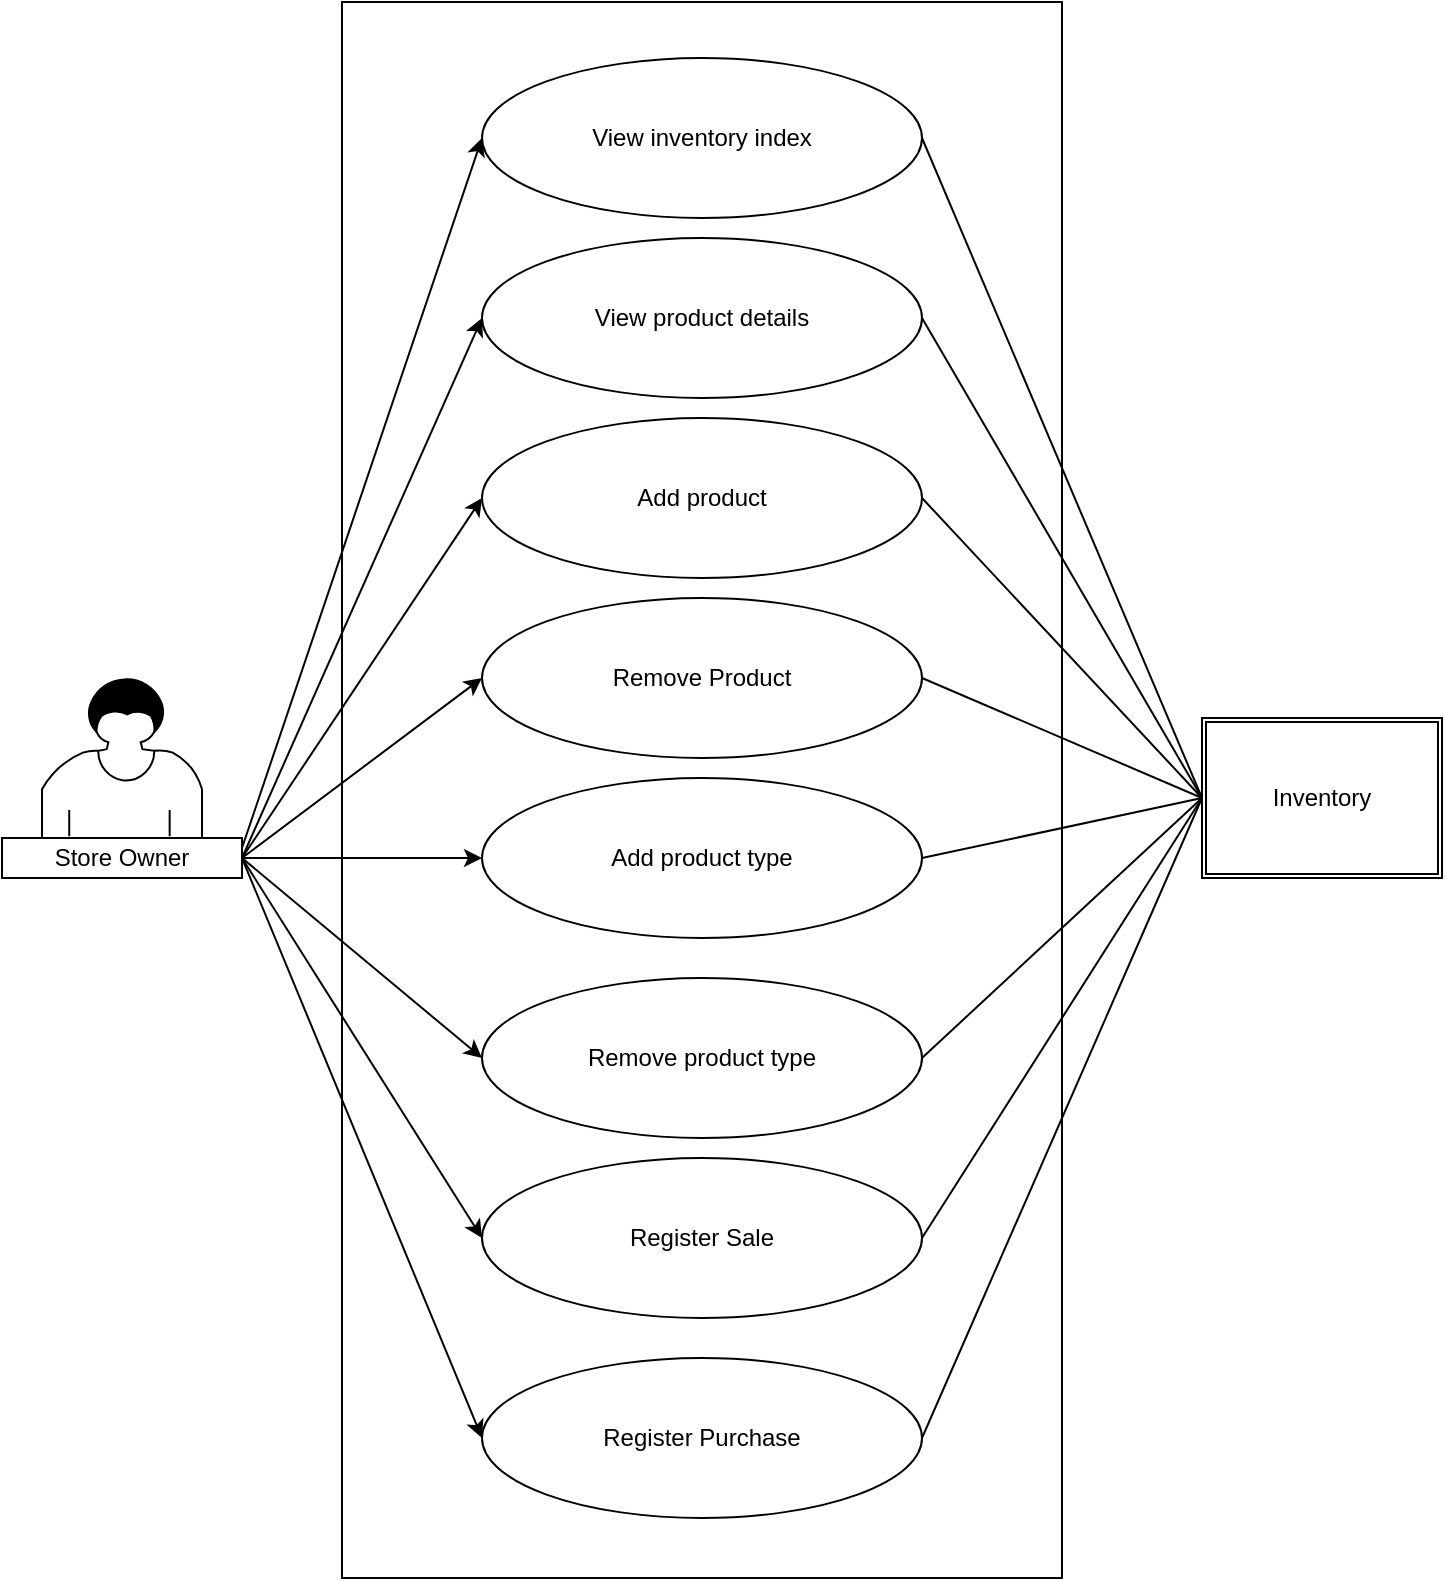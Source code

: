<mxfile version="10.9.5" type="device"><diagram id="7rgFEbdQQ4eOEHSuk6sq" name="Page-1"><mxGraphModel dx="946" dy="613" grid="1" gridSize="10" guides="1" tooltips="1" connect="1" arrows="1" fold="1" page="1" pageScale="1" pageWidth="827" pageHeight="1169" math="0" shadow="0"><root><mxCell id="0"/><mxCell id="1" parent="0"/><mxCell id="M5RMPcLaHE6gqZj6LvSn-3" value="" style="rounded=0;whiteSpace=wrap;html=1;" parent="1" vertex="1"><mxGeometry x="200" y="22" width="360" height="788" as="geometry"/></mxCell><mxCell id="M5RMPcLaHE6gqZj6LvSn-2" style="rounded=0;orthogonalLoop=1;jettySize=auto;html=1;entryX=0;entryY=0.5;entryDx=0;entryDy=0;exitX=1;exitY=0.25;exitDx=0;exitDy=0;" parent="1" source="M5RMPcLaHE6gqZj6LvSn-6" target="M5RMPcLaHE6gqZj6LvSn-4" edge="1"><mxGeometry relative="1" as="geometry"><mxPoint x="170" y="180" as="targetPoint"/></mxGeometry></mxCell><mxCell id="M5RMPcLaHE6gqZj6LvSn-1" value="" style="shape=mxgraph.bpmn.user_task;html=1;outlineConnect=0;" parent="1" vertex="1"><mxGeometry x="50" y="360" width="80" height="80" as="geometry"/></mxCell><mxCell id="M5RMPcLaHE6gqZj6LvSn-4" value="View inventory index" style="ellipse;whiteSpace=wrap;html=1;" parent="1" vertex="1"><mxGeometry x="270" y="50" width="220" height="80" as="geometry"/></mxCell><mxCell id="M5RMPcLaHE6gqZj6LvSn-5" value="Add product type" style="ellipse;whiteSpace=wrap;html=1;" parent="1" vertex="1"><mxGeometry x="270" y="410" width="220" height="80" as="geometry"/></mxCell><mxCell id="M5RMPcLaHE6gqZj6LvSn-6" value="Store Owner" style="rounded=0;whiteSpace=wrap;html=1;" parent="1" vertex="1"><mxGeometry x="30" y="440" width="120" height="20" as="geometry"/></mxCell><mxCell id="M5RMPcLaHE6gqZj6LvSn-8" value="View product details" style="ellipse;whiteSpace=wrap;html=1;" parent="1" vertex="1"><mxGeometry x="270" y="140" width="220" height="80" as="geometry"/></mxCell><mxCell id="M5RMPcLaHE6gqZj6LvSn-9" value="Add product" style="ellipse;whiteSpace=wrap;html=1;" parent="1" vertex="1"><mxGeometry x="270" y="230" width="220" height="80" as="geometry"/></mxCell><mxCell id="IFzjdQ3uo4Z_ubIiW7cV-1" value="Inventory" style="shape=ext;double=1;rounded=0;whiteSpace=wrap;html=1;" parent="1" vertex="1"><mxGeometry x="630" y="380" width="120" height="80" as="geometry"/></mxCell><mxCell id="IFzjdQ3uo4Z_ubIiW7cV-2" value="Remove Product" style="ellipse;whiteSpace=wrap;html=1;" parent="1" vertex="1"><mxGeometry x="270" y="320" width="220" height="80" as="geometry"/></mxCell><mxCell id="bfO3NC1dsW_bRKvOHQGk-1" value="Register Sale&lt;span style=&quot;font-family: &amp;#34;helvetica&amp;#34; , &amp;#34;arial&amp;#34; , sans-serif ; font-size: 0px ; white-space: nowrap&quot;&gt;%3CmxGraphModel%3E%3Croot%3E%3CmxCell%20id%3D%220%22%2F%3E%3CmxCell%20id%3D%221%22%20parent%3D%220%22%2F%3E%3CmxCell%20id%3D%222%22%20value%3D%22Remove%20Product%22%20style%3D%22ellipse%3BwhiteSpace%3Dwrap%3Bhtml%3D1%3B%22%20vertex%3D%221%22%20parent%3D%221%22%3E%3CmxGeometry%20x%3D%22280%22%20y%3D%22670%22%20width%3D%22220%22%20height%3D%2280%22%20as%3D%22geometry%22%2F%3E%3C%2FmxCell%3E%3C%2Froot%3E%3C%2FmxGraphModel%3E&lt;/span&gt;&lt;span style=&quot;font-family: &amp;#34;helvetica&amp;#34; , &amp;#34;arial&amp;#34; , sans-serif ; font-size: 0px ; white-space: nowrap&quot;&gt;%3CmxGraphModel%3E%3Croot%3E%3CmxCell%20id%3D%220%22%2F%3E%3CmxCell%20id%3D%221%22%20parent%3D%220%22%2F%3E%3CmxCell%20id%3D%222%22%20value%3D%22Remove%20Product%22%20style%3D%22ellipse%3BwhiteSpace%3Dwrap%3Bhtml%3D1%3B%22%20vertex%3D%221%22%20parent%3D%221%22%3E%3CmxGeometry%20x%3D%22280%22%20y%3D%22670%22%20width%3D%22220%22%20height%3D%2280%22%20as%3D%22geometry%22%2F%3E%3C%2FmxCell%3E%3C%2Froot%3E%3C%2FmxGraphModel%3E&lt;/span&gt;&lt;span style=&quot;font-family: &amp;#34;helvetica&amp;#34; , &amp;#34;arial&amp;#34; , sans-serif ; font-size: 0px ; white-space: nowrap&quot;&gt;%3CmxGraphModel%3E%3Croot%3E%3CmxCell%20id%3D%220%22%2F%3E%3CmxCell%20id%3D%221%22%20parent%3D%220%22%2F%3E%3CmxCell%20id%3D%222%22%20value%3D%22Remove%20Product%22%20style%3D%22ellipse%3BwhiteSpace%3Dwrap%3Bhtml%3D1%3B%22%20vertex%3D%221%22%20parent%3D%221%22%3E%3CmxGeometry%20x%3D%22280%22%20y%3D%22670%22%20width%3D%22220%22%20height%3D%2280%22%20as%3D%22geometry%22%2F%3E%3C%2FmxCell%3E%3C%2Froot%3E%3C%2FmxGraphModel%3E&lt;/span&gt;" style="ellipse;whiteSpace=wrap;html=1;" vertex="1" parent="1"><mxGeometry x="270" y="600" width="220" height="80" as="geometry"/></mxCell><mxCell id="bfO3NC1dsW_bRKvOHQGk-2" value="Register Purchase" style="ellipse;whiteSpace=wrap;html=1;" vertex="1" parent="1"><mxGeometry x="270" y="700" width="220" height="80" as="geometry"/></mxCell><mxCell id="bfO3NC1dsW_bRKvOHQGk-3" value="Remove product type" style="ellipse;whiteSpace=wrap;html=1;" vertex="1" parent="1"><mxGeometry x="270" y="510" width="220" height="80" as="geometry"/></mxCell><mxCell id="bfO3NC1dsW_bRKvOHQGk-4" style="rounded=0;orthogonalLoop=1;jettySize=auto;html=1;entryX=0;entryY=0.5;entryDx=0;entryDy=0;exitX=1;exitY=0.5;exitDx=0;exitDy=0;" edge="1" parent="1" source="M5RMPcLaHE6gqZj6LvSn-6" target="M5RMPcLaHE6gqZj6LvSn-8"><mxGeometry relative="1" as="geometry"><mxPoint x="280.529" y="99.588" as="targetPoint"/><mxPoint x="120.529" y="410" as="sourcePoint"/></mxGeometry></mxCell><mxCell id="bfO3NC1dsW_bRKvOHQGk-6" style="rounded=0;orthogonalLoop=1;jettySize=auto;html=1;entryX=0;entryY=0.5;entryDx=0;entryDy=0;" edge="1" parent="1" target="M5RMPcLaHE6gqZj6LvSn-9"><mxGeometry relative="1" as="geometry"><mxPoint x="250.029" y="350.176" as="targetPoint"/><mxPoint x="150" y="450" as="sourcePoint"/></mxGeometry></mxCell><mxCell id="bfO3NC1dsW_bRKvOHQGk-7" style="rounded=0;orthogonalLoop=1;jettySize=auto;html=1;entryX=0;entryY=0.5;entryDx=0;entryDy=0;" edge="1" parent="1" target="IFzjdQ3uo4Z_ubIiW7cV-2"><mxGeometry relative="1" as="geometry"><mxPoint x="280.529" y="190.176" as="targetPoint"/><mxPoint x="150" y="450" as="sourcePoint"/></mxGeometry></mxCell><mxCell id="bfO3NC1dsW_bRKvOHQGk-8" style="rounded=0;orthogonalLoop=1;jettySize=auto;html=1;entryX=0;entryY=0.5;entryDx=0;entryDy=0;" edge="1" parent="1" target="M5RMPcLaHE6gqZj6LvSn-5"><mxGeometry relative="1" as="geometry"><mxPoint x="290.529" y="200.176" as="targetPoint"/><mxPoint x="150" y="450" as="sourcePoint"/></mxGeometry></mxCell><mxCell id="bfO3NC1dsW_bRKvOHQGk-9" style="rounded=0;orthogonalLoop=1;jettySize=auto;html=1;entryX=0;entryY=0.5;entryDx=0;entryDy=0;exitX=1;exitY=0.5;exitDx=0;exitDy=0;" edge="1" parent="1" source="M5RMPcLaHE6gqZj6LvSn-6" target="bfO3NC1dsW_bRKvOHQGk-3"><mxGeometry relative="1" as="geometry"><mxPoint x="300.529" y="210.176" as="targetPoint"/><mxPoint x="180.529" y="479.588" as="sourcePoint"/></mxGeometry></mxCell><mxCell id="bfO3NC1dsW_bRKvOHQGk-10" style="rounded=0;orthogonalLoop=1;jettySize=auto;html=1;entryX=0;entryY=0.5;entryDx=0;entryDy=0;exitX=1;exitY=0.5;exitDx=0;exitDy=0;" edge="1" parent="1" source="M5RMPcLaHE6gqZj6LvSn-6" target="bfO3NC1dsW_bRKvOHQGk-1"><mxGeometry relative="1" as="geometry"><mxPoint x="310.529" y="220.176" as="targetPoint"/><mxPoint x="190.529" y="489.588" as="sourcePoint"/></mxGeometry></mxCell><mxCell id="bfO3NC1dsW_bRKvOHQGk-11" style="rounded=0;orthogonalLoop=1;jettySize=auto;html=1;entryX=0;entryY=0.5;entryDx=0;entryDy=0;" edge="1" parent="1" target="bfO3NC1dsW_bRKvOHQGk-2"><mxGeometry relative="1" as="geometry"><mxPoint x="320.529" y="230.176" as="targetPoint"/><mxPoint x="150" y="450" as="sourcePoint"/></mxGeometry></mxCell><mxCell id="bfO3NC1dsW_bRKvOHQGk-12" style="rounded=0;orthogonalLoop=1;jettySize=auto;html=1;entryX=0;entryY=0.5;entryDx=0;entryDy=0;exitX=1;exitY=0.5;exitDx=0;exitDy=0;endArrow=none;endFill=0;" edge="1" parent="1" source="M5RMPcLaHE6gqZj6LvSn-4" target="IFzjdQ3uo4Z_ubIiW7cV-1"><mxGeometry relative="1" as="geometry"><mxPoint x="330.529" y="240.176" as="targetPoint"/><mxPoint x="631" y="180" as="sourcePoint"/></mxGeometry></mxCell><mxCell id="bfO3NC1dsW_bRKvOHQGk-13" style="rounded=0;orthogonalLoop=1;jettySize=auto;html=1;exitX=1;exitY=0.5;exitDx=0;exitDy=0;endArrow=none;endFill=0;entryX=0;entryY=0.5;entryDx=0;entryDy=0;" edge="1" parent="1" source="M5RMPcLaHE6gqZj6LvSn-8" target="IFzjdQ3uo4Z_ubIiW7cV-1"><mxGeometry relative="1" as="geometry"><mxPoint x="630" y="350" as="targetPoint"/><mxPoint x="500.529" y="99.588" as="sourcePoint"/></mxGeometry></mxCell><mxCell id="bfO3NC1dsW_bRKvOHQGk-14" style="rounded=0;orthogonalLoop=1;jettySize=auto;html=1;exitX=1;exitY=0.5;exitDx=0;exitDy=0;endArrow=none;endFill=0;entryX=0;entryY=0.5;entryDx=0;entryDy=0;" edge="1" parent="1" source="M5RMPcLaHE6gqZj6LvSn-9" target="IFzjdQ3uo4Z_ubIiW7cV-1"><mxGeometry relative="1" as="geometry"><mxPoint x="640" y="360" as="targetPoint"/><mxPoint x="500.529" y="190.176" as="sourcePoint"/></mxGeometry></mxCell><mxCell id="bfO3NC1dsW_bRKvOHQGk-15" style="rounded=0;orthogonalLoop=1;jettySize=auto;html=1;exitX=1;exitY=0.5;exitDx=0;exitDy=0;endArrow=none;endFill=0;entryX=0;entryY=0.5;entryDx=0;entryDy=0;" edge="1" parent="1" source="IFzjdQ3uo4Z_ubIiW7cV-2" target="IFzjdQ3uo4Z_ubIiW7cV-1"><mxGeometry relative="1" as="geometry"><mxPoint x="630" y="350" as="targetPoint"/><mxPoint x="510.529" y="200.176" as="sourcePoint"/></mxGeometry></mxCell><mxCell id="bfO3NC1dsW_bRKvOHQGk-16" style="rounded=0;orthogonalLoop=1;jettySize=auto;html=1;exitX=1;exitY=0.5;exitDx=0;exitDy=0;endArrow=none;endFill=0;entryX=0;entryY=0.5;entryDx=0;entryDy=0;" edge="1" parent="1" source="M5RMPcLaHE6gqZj6LvSn-5" target="IFzjdQ3uo4Z_ubIiW7cV-1"><mxGeometry relative="1" as="geometry"><mxPoint x="660" y="380" as="targetPoint"/><mxPoint x="520.529" y="210.176" as="sourcePoint"/></mxGeometry></mxCell><mxCell id="bfO3NC1dsW_bRKvOHQGk-17" style="rounded=0;orthogonalLoop=1;jettySize=auto;html=1;endArrow=none;endFill=0;exitX=1;exitY=0.5;exitDx=0;exitDy=0;entryX=0;entryY=0.5;entryDx=0;entryDy=0;" edge="1" parent="1" source="bfO3NC1dsW_bRKvOHQGk-3" target="IFzjdQ3uo4Z_ubIiW7cV-1"><mxGeometry relative="1" as="geometry"><mxPoint x="630" y="350" as="targetPoint"/><mxPoint x="530.529" y="220.176" as="sourcePoint"/></mxGeometry></mxCell><mxCell id="bfO3NC1dsW_bRKvOHQGk-18" style="rounded=0;orthogonalLoop=1;jettySize=auto;html=1;exitX=1;exitY=0.5;exitDx=0;exitDy=0;endArrow=none;endFill=0;entryX=0;entryY=0.5;entryDx=0;entryDy=0;" edge="1" parent="1" source="bfO3NC1dsW_bRKvOHQGk-1" target="IFzjdQ3uo4Z_ubIiW7cV-1"><mxGeometry relative="1" as="geometry"><mxPoint x="680" y="400" as="targetPoint"/><mxPoint x="540.529" y="230.176" as="sourcePoint"/></mxGeometry></mxCell><mxCell id="bfO3NC1dsW_bRKvOHQGk-19" style="rounded=0;orthogonalLoop=1;jettySize=auto;html=1;endArrow=none;endFill=0;exitX=1;exitY=0.5;exitDx=0;exitDy=0;entryX=0;entryY=0.5;entryDx=0;entryDy=0;" edge="1" parent="1" source="bfO3NC1dsW_bRKvOHQGk-2" target="IFzjdQ3uo4Z_ubIiW7cV-1"><mxGeometry relative="1" as="geometry"><mxPoint x="690" y="410" as="targetPoint"/><mxPoint x="650" y="660" as="sourcePoint"/></mxGeometry></mxCell></root></mxGraphModel></diagram></mxfile>